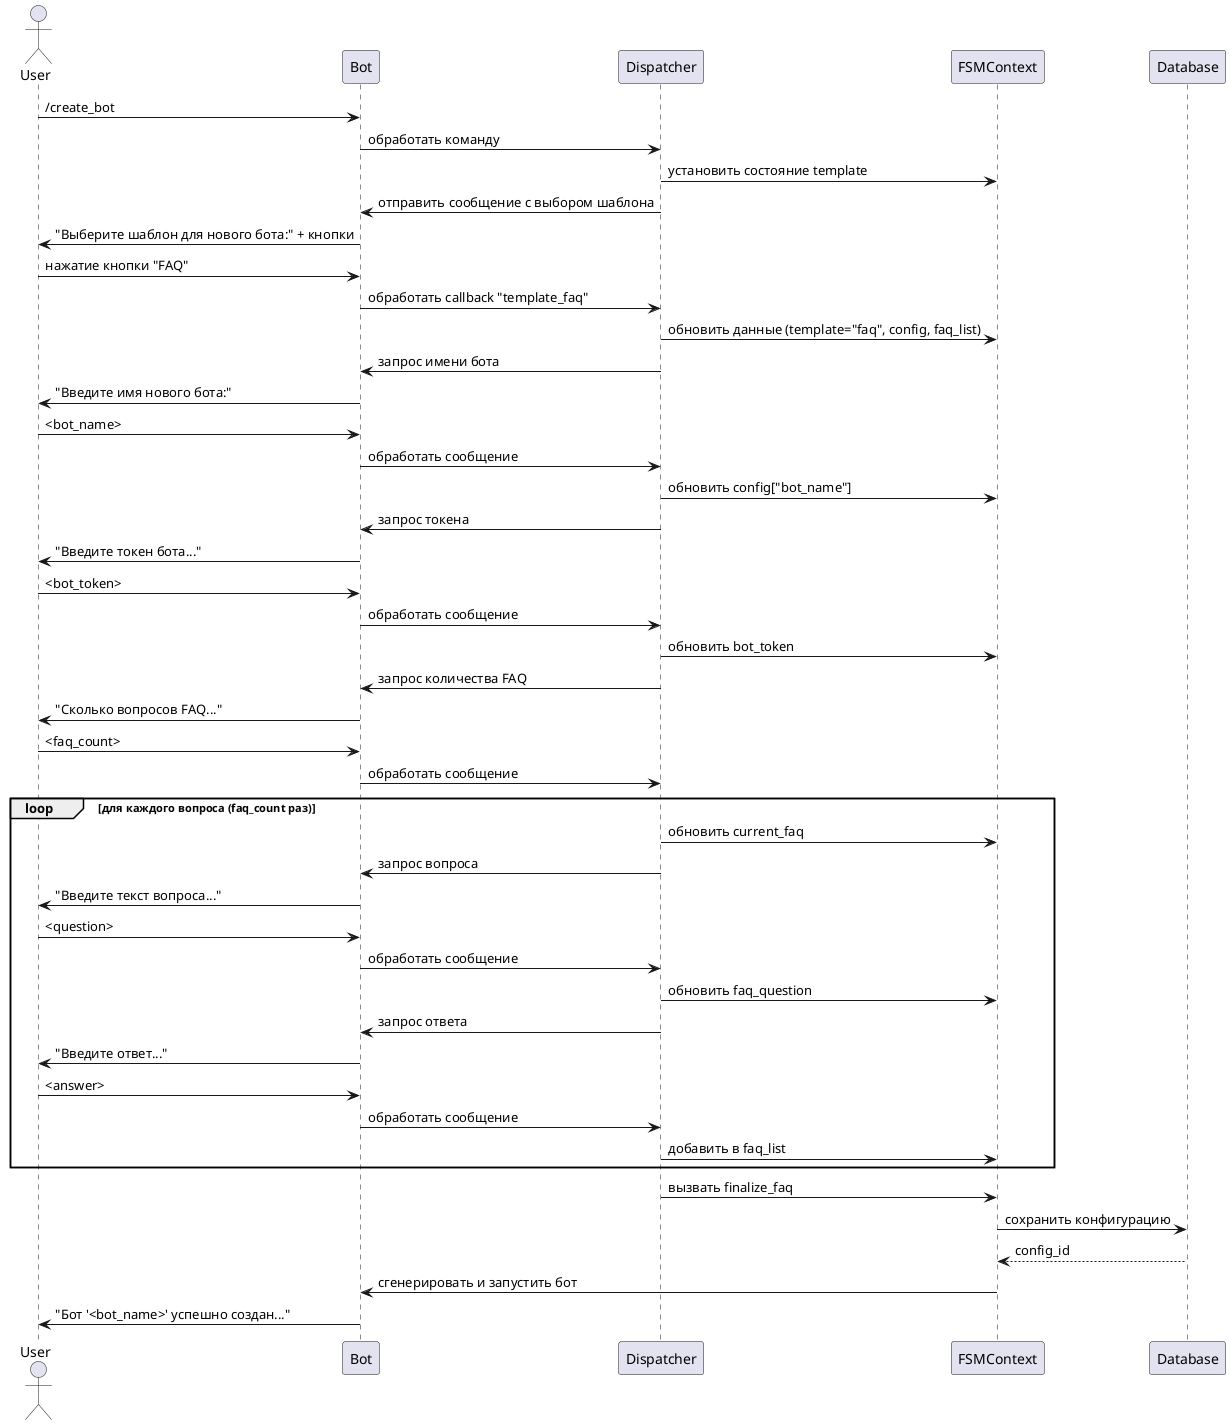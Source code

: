 @startuml
actor User
participant Bot
participant Dispatcher
participant FSMContext
participant Database

User -> Bot: /create_bot
Bot -> Dispatcher: обработать команду
Dispatcher -> FSMContext: установить состояние template
Dispatcher -> Bot: отправить сообщение с выбором шаблона
Bot -> User: "Выберите шаблон для нового бота:" + кнопки
User -> Bot: нажатие кнопки "FAQ"
Bot -> Dispatcher: обработать callback "template_faq"
Dispatcher -> FSMContext: обновить данные (template="faq", config, faq_list)
Dispatcher -> Bot: запрос имени бота
Bot -> User: "Введите имя нового бота:"
User -> Bot: <bot_name>
Bot -> Dispatcher: обработать сообщение
Dispatcher -> FSMContext: обновить config["bot_name"]
Dispatcher -> Bot: запрос токена
Bot -> User: "Введите токен бота..."
User -> Bot: <bot_token>
Bot -> Dispatcher: обработать сообщение
Dispatcher -> FSMContext: обновить bot_token
Dispatcher -> Bot: запрос количества FAQ
Bot -> User: "Сколько вопросов FAQ..."
User -> Bot: <faq_count>
Bot -> Dispatcher: обработать сообщение
loop для каждого вопроса (faq_count раз)
  Dispatcher -> FSMContext: обновить current_faq
  Dispatcher -> Bot: запрос вопроса
  Bot -> User: "Введите текст вопроса..."
  User -> Bot: <question>
  Bot -> Dispatcher: обработать сообщение
  Dispatcher -> FSMContext: обновить faq_question
  Dispatcher -> Bot: запрос ответа
  Bot -> User: "Введите ответ..."
  User -> Bot: <answer>
  Bot -> Dispatcher: обработать сообщение
  Dispatcher -> FSMContext: добавить в faq_list
end
Dispatcher -> FSMContext: вызвать finalize_faq
FSMContext -> Database: сохранить конфигурацию
Database --> FSMContext: config_id
FSMContext -> Bot: сгенерировать и запустить бот
Bot -> User: "Бот '<bot_name>' успешно создан..."
@enduml